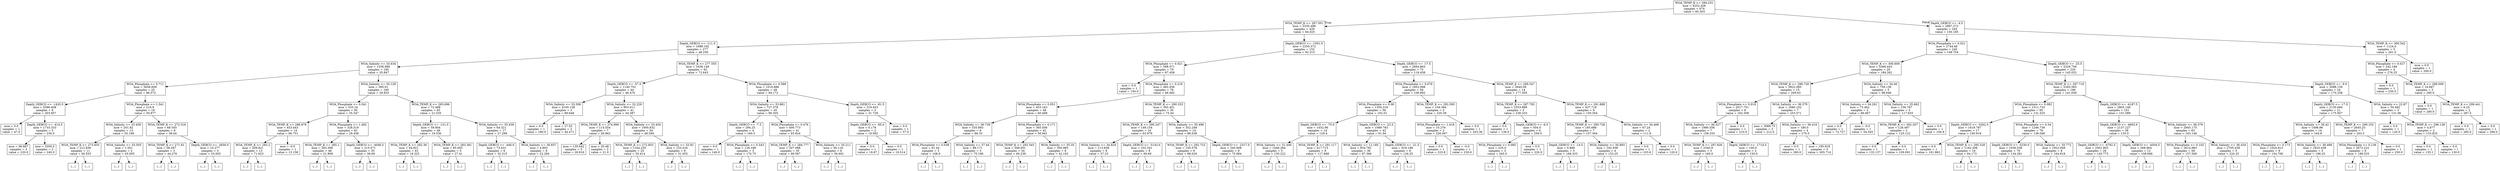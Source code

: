 digraph Tree {
node [shape=box] ;
0 [label="WOA_TEMP_K <= 294.231\nmse = 4252.428\nsamples = 674\nvalue = 95.303"] ;
1 [label="WOA_TEMP_K <= 287.501\nmse = 2335.489\nsamples = 429\nvalue = 64.025"] ;
0 -> 1 [labeldistance=2.5, labelangle=45, headlabel="True"] ;
2 [label="Depth_GEBCO <= -111.0\nmse = 1688.192\nsamples = 277\nvalue = 48.256"] ;
1 -> 2 ;
3 [label="WOA_Salinity <= 33.634\nmse = 1258.089\nsamples = 185\nvalue = 35.847"] ;
2 -> 3 ;
4 [label="WOA_Phosphate <= 0.711\nmse = 5658.609\nsamples = 25\nvalue = 86.572"] ;
3 -> 4 ;
5 [label="Depth_GEBCO <= -1420.5\nmse = 5586.408\nsamples = 6\nvalue = 203.857"] ;
4 -> 5 ;
6 [label="mse = 0.0\nsamples = 1\nvalue = 47.0"] ;
5 -> 6 ;
7 [label="Depth_GEBCO <= -414.5\nmse = 1733.333\nsamples = 5\nvalue = 230.0"] ;
5 -> 7 ;
8 [label="mse = 66.667\nsamples = 3\nvalue = 220.0"] ;
7 -> 8 ;
9 [label="mse = 3200.0\nsamples = 2\nvalue = 240.0"] ;
7 -> 9 ;
10 [label="WOA_Phosphate <= 1.541\nmse = 219.9\nsamples = 19\nvalue = 50.877"] ;
4 -> 10 ;
11 [label="WOA_Salinity <= 33.458\nmse = 201.82\nsamples = 13\nvalue = 55.196"] ;
10 -> 11 ;
12 [label="WOA_TEMP_K <= 273.835\nmse = 212.836\nsamples = 11\nvalue = 56.555"] ;
11 -> 12 ;
13 [label="(...)"] ;
12 -> 13 ;
16 [label="(...)"] ;
12 -> 16 ;
23 [label="WOA_Salinity <= 33.505\nmse = 1.501\nsamples = 2\nvalue = 45.005"] ;
11 -> 23 ;
24 [label="(...)"] ;
23 -> 24 ;
25 [label="(...)"] ;
23 -> 25 ;
26 [label="WOA_TEMP_K <= 272.316\nmse = 68.545\nsamples = 6\nvalue = 38.64"] ;
10 -> 26 ;
27 [label="WOA_TEMP_K <= 271.81\nmse = 58.287\nsamples = 3\nvalue = 44.276"] ;
26 -> 27 ;
28 [label="(...)"] ;
27 -> 28 ;
29 [label="(...)"] ;
27 -> 29 ;
30 [label="Depth_GEBCO <= -2656.0\nmse = 15.277\nsamples = 3\nvalue = 33.005"] ;
26 -> 30 ;
31 [label="(...)"] ;
30 -> 31 ;
32 [label="(...)"] ;
30 -> 32 ;
35 [label="WOA_Salinity <= 35.128\nmse = 395.01\nsamples = 160\nvalue = 29.833"] ;
3 -> 35 ;
36 [label="WOA_Phosphate <= 0.541\nmse = 533.16\nsamples = 95\nvalue = 35.347"] ;
35 -> 36 ;
37 [label="WOA_TEMP_K <= 286.879\nmse = 453.443\nsamples = 14\nvalue = 66.751"] ;
36 -> 37 ;
38 [label="WOA_TEMP_K <= 283.2\nmse = 209.821\nsamples = 13\nvalue = 71.623"] ;
37 -> 38 ;
39 [label="(...)"] ;
38 -> 39 ;
54 [label="(...)"] ;
38 -> 54 ;
63 [label="mse = -0.0\nsamples = 1\nvalue = 13.158"] ;
37 -> 63 ;
64 [label="WOA_Phosphate <= 1.492\nmse = 328.519\nsamples = 81\nvalue = 29.458"] ;
36 -> 64 ;
65 [label="WOA_TEMP_K <= 285.1\nmse = 293.396\nsamples = 46\nvalue = 21.809"] ;
64 -> 65 ;
66 [label="(...)"] ;
65 -> 66 ;
147 [label="(...)"] ;
65 -> 147 ;
152 [label="Depth_GEBCO <= -4046.5\nmse = 215.071\nsamples = 35\nvalue = 38.69"] ;
64 -> 152 ;
153 [label="(...)"] ;
152 -> 153 ;
176 [label="(...)"] ;
152 -> 176 ;
221 [label="WOA_TEMP_K <= 283.696\nmse = 72.488\nsamples = 65\nvalue = 21.535"] ;
35 -> 221 ;
222 [label="Depth_GEBCO <= -131.0\nmse = 59.804\nsamples = 48\nvalue = 19.536"] ;
221 -> 222 ;
223 [label="WOA_TEMP_K <= 282.36\nmse = 44.921\nsamples = 43\nvalue = 18.325"] ;
222 -> 223 ;
224 [label="(...)"] ;
223 -> 224 ;
225 [label="(...)"] ;
223 -> 225 ;
262 [label="WOA_TEMP_K <= 283.391\nmse = 85.005\nsamples = 5\nvalue = 27.41"] ;
222 -> 262 ;
263 [label="(...)"] ;
262 -> 263 ;
270 [label="(...)"] ;
262 -> 270 ;
271 [label="WOA_Salinity <= 35.439\nmse = 64.321\nsamples = 17\nvalue = 27.299"] ;
221 -> 271 ;
272 [label="Depth_GEBCO <= -446.0\nmse = 73.431\nsamples = 9\nvalue = 32.315"] ;
271 -> 272 ;
273 [label="(...)"] ;
272 -> 273 ;
282 [label="(...)"] ;
272 -> 282 ;
285 [label="WOA_Salinity <= 36.837\nmse = 4.893\nsamples = 8\nvalue = 22.284"] ;
271 -> 285 ;
286 [label="(...)"] ;
285 -> 286 ;
289 [label="(...)"] ;
285 -> 289 ;
296 [label="WOA_TEMP_K <= 277.555\nmse = 1636.148\nsamples = 92\nvalue = 72.643"] ;
2 -> 296 ;
297 [label="Depth_GEBCO <= -57.0\nmse = 1140.752\nsamples = 44\nvalue = 46.476"] ;
296 -> 297 ;
298 [label="WOA_Salinity <= 33.306\nmse = 4100.138\nsamples = 3\nvalue = 89.648"] ;
297 -> 298 ;
299 [label="mse = 0.0\nsamples = 1\nvalue = 180.0"] ;
298 -> 299 ;
300 [label="mse = 27.53\nsamples = 2\nvalue = 44.471"] ;
298 -> 300 ;
301 [label="WOA_Salinity <= 32.229\nmse = 903.011\nsamples = 41\nvalue = 44.387"] ;
297 -> 301 ;
302 [label="WOA_TEMP_K <= 274.999\nmse = 114.554\nsamples = 7\nvalue = 26.862"] ;
301 -> 302 ;
303 [label="mse = 130.642\nsamples = 5\nvalue = 28.816"] ;
302 -> 303 ;
304 [label="mse = 20.48\nsamples = 2\nvalue = 21.0"] ;
302 -> 304 ;
305 [label="WOA_Salinity <= 33.454\nmse = 1000.832\nsamples = 34\nvalue = 48.594"] ;
301 -> 305 ;
306 [label="WOA_TEMP_K <= 272.853\nmse = 1164.235\nsamples = 25\nvalue = 55.414"] ;
305 -> 306 ;
307 [label="(...)"] ;
306 -> 307 ;
312 [label="(...)"] ;
306 -> 312 ;
315 [label="WOA_Salinity <= 33.92\nmse = 153.416\nsamples = 9\nvalue = 31.055"] ;
305 -> 315 ;
316 [label="(...)"] ;
315 -> 316 ;
323 [label="(...)"] ;
315 -> 323 ;
324 [label="WOA_Phosphate <= 0.588\nmse = 1016.886\nsamples = 48\nvalue = 94.172"] ;
296 -> 324 ;
325 [label="WOA_Salinity <= 33.881\nmse = 727.379\nsamples = 45\nvalue = 99.305"] ;
324 -> 325 ;
326 [label="Depth_GEBCO <= -7.5\nmse = 294.25\nsamples = 4\nvalue = 160.5"] ;
325 -> 326 ;
327 [label="mse = 0.0\nsamples = 1\nvalue = 140.0"] ;
326 -> 327 ;
328 [label="WOA_Phosphate <= 0.543\nmse = 126.188\nsamples = 3\nvalue = 170.75"] ;
326 -> 328 ;
329 [label="(...)"] ;
328 -> 329 ;
332 [label="(...)"] ;
328 -> 332 ;
333 [label="WOA_Phosphate <= 0.476\nmse = 400.773\nsamples = 41\nvalue = 93.824"] ;
325 -> 333 ;
334 [label="WOA_TEMP_K <= 284.777\nmse = 207.088\nsamples = 35\nvalue = 99.587"] ;
333 -> 334 ;
335 [label="(...)"] ;
334 -> 335 ;
368 [label="(...)"] ;
334 -> 368 ;
381 [label="WOA_Salinity <= 35.211\nmse = 56.116\nsamples = 6\nvalue = 56.691"] ;
333 -> 381 ;
382 [label="(...)"] ;
381 -> 382 ;
391 [label="(...)"] ;
381 -> 391 ;
392 [label="Depth_GEBCO <= -81.5\nmse = 319.453\nsamples = 3\nvalue = 31.728"] ;
324 -> 392 ;
393 [label="Depth_GEBCO <= -95.0\nmse = 0.178\nsamples = 2\nvalue = 19.092"] ;
392 -> 393 ;
394 [label="mse = 0.0\nsamples = 1\nvalue = 18.67"] ;
393 -> 394 ;
395 [label="mse = 0.0\nsamples = 1\nvalue = 19.514"] ;
393 -> 395 ;
396 [label="mse = 0.0\nsamples = 1\nvalue = 57.0"] ;
392 -> 396 ;
397 [label="Depth_GEBCO <= -1591.0\nmse = 2250.372\nsamples = 152\nvalue = 92.315"] ;
1 -> 397 ;
398 [label="WOA_Phosphate <= 0.021\nmse = 588.571\nsamples = 79\nvalue = 67.458"] ;
397 -> 398 ;
399 [label="mse = 0.0\nsamples = 1\nvalue = 150.0"] ;
398 -> 399 ;
400 [label="WOA_Phosphate <= 0.218\nmse = 482.936\nsamples = 78\nvalue = 66.082"] ;
398 -> 400 ;
401 [label="WOA_Phosphate <= 0.051\nmse = 453.163\nsamples = 48\nvalue = 60.468"] ;
400 -> 401 ;
402 [label="WOA_Salinity <= 36.739\nmse = 335.893\nsamples = 6\nvalue = 86.33"] ;
401 -> 402 ;
403 [label="WOA_Phosphate <= 0.038\nmse = 91.44\nsamples = 3\nvalue = 108.6"] ;
402 -> 403 ;
404 [label="(...)"] ;
403 -> 404 ;
405 [label="(...)"] ;
403 -> 405 ;
408 [label="WOA_Salinity <= 37.44\nmse = 86.171\nsamples = 3\nvalue = 75.196"] ;
402 -> 408 ;
409 [label="(...)"] ;
408 -> 409 ;
410 [label="(...)"] ;
408 -> 410 ;
413 [label="WOA_Phosphate <= 0.171\nmse = 365.506\nsamples = 42\nvalue = 56.941"] ;
401 -> 413 ;
414 [label="WOA_TEMP_K <= 292.345\nmse = 308.931\nsamples = 34\nvalue = 60.239"] ;
413 -> 414 ;
415 [label="(...)"] ;
414 -> 415 ;
454 [label="(...)"] ;
414 -> 454 ;
473 [label="WOA_Salinity <= 35.35\nmse = 350.965\nsamples = 8\nvalue = 42.102"] ;
413 -> 473 ;
474 [label="(...)"] ;
473 -> 474 ;
479 [label="(...)"] ;
473 -> 479 ;
488 [label="WOA_TEMP_K <= 290.333\nmse = 392.451\nsamples = 30\nvalue = 75.44"] ;
400 -> 488 ;
489 [label="WOA_TEMP_K <= 290.247\nmse = 146.154\nsamples = 16\nvalue = 63.979"] ;
488 -> 489 ;
490 [label="WOA_Salinity <= 34.824\nmse = 113.838\nsamples = 8\nvalue = 57.23"] ;
489 -> 490 ;
491 [label="(...)"] ;
490 -> 491 ;
494 [label="(...)"] ;
490 -> 494 ;
505 [label="Depth_GEBCO <= -5143.0\nmse = 102.341\nsamples = 8\nvalue = 69.69"] ;
489 -> 505 ;
506 [label="(...)"] ;
505 -> 506 ;
507 [label="(...)"] ;
505 -> 507 ;
512 [label="WOA_Salinity <= 35.496\nmse = 352.248\nsamples = 14\nvalue = 88.538"] ;
488 -> 512 ;
513 [label="WOA_TEMP_K <= 292.723\nmse = 150.578\nsamples = 6\nvalue = 98.029"] ;
512 -> 513 ;
514 [label="(...)"] ;
513 -> 514 ;
519 [label="(...)"] ;
513 -> 519 ;
524 [label="Depth_GEBCO <= -2317.0\nmse = 340.908\nsamples = 8\nvalue = 75.884"] ;
512 -> 524 ;
525 [label="(...)"] ;
524 -> 525 ;
538 [label="(...)"] ;
524 -> 538 ;
539 [label="Depth_GEBCO <= -17.5\nmse = 2664.863\nsamples = 73\nvalue = 118.458"] ;
397 -> 539 ;
540 [label="WOA_Phosphate <= 0.679\nmse = 1852.998\nsamples = 59\nvalue = 106.892"] ;
539 -> 540 ;
541 [label="WOA_Phosphate <= 0.06\nmse = 1350.319\nsamples = 56\nvalue = 102.01"] ;
540 -> 541 ;
542 [label="Depth_GEBCO <= -75.0\nmse = 1032.96\nsamples = 14\nvalue = 129.4"] ;
541 -> 542 ;
543 [label="WOA_Salinity <= 31.446\nmse = 1449.284\nsamples = 5\nvalue = 150.222"] ;
542 -> 543 ;
544 [label="(...)"] ;
543 -> 544 ;
545 [label="(...)"] ;
543 -> 545 ;
550 [label="WOA_TEMP_K <= 291.117\nmse = 417.715\nsamples = 9\nvalue = 117.688"] ;
542 -> 550 ;
551 [label="(...)"] ;
550 -> 551 ;
552 [label="(...)"] ;
550 -> 552 ;
557 [label="Depth_GEBCO <= -23.5\nmse = 1089.783\nsamples = 42\nvalue = 91.94"] ;
541 -> 557 ;
558 [label="WOA_Salinity <= 12.185\nmse = 934.781\nsamples = 36\nvalue = 87.366"] ;
557 -> 558 ;
559 [label="(...)"] ;
558 -> 559 ;
560 [label="(...)"] ;
558 -> 560 ;
619 [label="Depth_GEBCO <= -21.5\nmse = 918.188\nsamples = 6\nvalue = 126.25"] ;
557 -> 619 ;
620 [label="(...)"] ;
619 -> 620 ;
623 [label="(...)"] ;
619 -> 623 ;
630 [label="WOA_TEMP_K <= 292.595\nmse = 104.384\nsamples = 3\nvalue = 220.39"] ;
540 -> 630 ;
631 [label="WOA_Phosphate <= 1.418\nmse = 10.276\nsamples = 2\nvalue = 226.067"] ;
630 -> 631 ;
632 [label="mse = 0.0\nsamples = 1\nvalue = 223.8"] ;
631 -> 632 ;
633 [label="mse = -0.0\nsamples = 1\nvalue = 230.6"] ;
631 -> 633 ;
634 [label="mse = 0.0\nsamples = 1\nvalue = 203.36"] ;
630 -> 634 ;
635 [label="WOA_TEMP_K <= 289.547\nmse = 2640.09\nsamples = 14\nvalue = 177.505"] ;
539 -> 635 ;
636 [label="WOA_TEMP_K <= 287.783\nmse = 2353.889\nsamples = 5\nvalue = 236.333"] ;
635 -> 636 ;
637 [label="mse = 0.0\nsamples = 1\nvalue = 138.0"] ;
636 -> 637 ;
638 [label="Depth_GEBCO <= -6.5\nmse = 504.0\nsamples = 4\nvalue = 256.0"] ;
636 -> 638 ;
639 [label="WOA_Phosphate <= 0.085\nmse = 225.0\nsamples = 3\nvalue = 265.0"] ;
638 -> 639 ;
640 [label="(...)"] ;
639 -> 640 ;
641 [label="(...)"] ;
639 -> 641 ;
642 [label="mse = 0.0\nsamples = 1\nvalue = 220.0"] ;
638 -> 642 ;
643 [label="WOA_TEMP_K <= 291.888\nmse = 437.718\nsamples = 9\nvalue = 150.354"] ;
635 -> 643 ;
644 [label="WOA_TEMP_K <= 290.728\nmse = 185.686\nsamples = 7\nvalue = 157.364"] ;
643 -> 644 ;
645 [label="Depth_GEBCO <= -14.5\nmse = 0.889\nsamples = 3\nvalue = 168.333"] ;
644 -> 645 ;
646 [label="(...)"] ;
645 -> 646 ;
647 [label="(...)"] ;
645 -> 647 ;
648 [label="WOA_Salinity <= 30.893\nmse = 192.938\nsamples = 4\nvalue = 153.25"] ;
644 -> 648 ;
649 [label="(...)"] ;
648 -> 649 ;
652 [label="(...)"] ;
648 -> 652 ;
655 [label="WOA_Salinity <= 34.406\nmse = 67.24\nsamples = 2\nvalue = 111.8"] ;
643 -> 655 ;
656 [label="mse = 0.0\nsamples = 1\nvalue = 103.6"] ;
655 -> 656 ;
657 [label="mse = 0.0\nsamples = 1\nvalue = 120.0"] ;
655 -> 657 ;
658 [label="Depth_GEBCO <= -4.5\nmse = 2887.272\nsamples = 245\nvalue = 150.185"] ;
0 -> 658 [labeldistance=2.5, labelangle=-45, headlabel="False"] ;
659 [label="WOA_Phosphate <= 0.021\nmse = 2744.48\nsamples = 240\nvalue = 148.704"] ;
658 -> 659 ;
660 [label="WOA_TEMP_K <= 300.609\nmse = 5366.443\nsamples = 20\nvalue = 184.262"] ;
659 -> 660 ;
661 [label="WOA_TEMP_K <= 298.726\nmse = 3922.085\nsamples = 15\nvalue = 209.63"] ;
660 -> 661 ;
662 [label="WOA_Phosphate <= 0.019\nmse = 2017.751\nsamples = 8\nvalue = 162.308"] ;
661 -> 662 ;
663 [label="WOA_Salinity <= 36.527\nmse = 1980.556\nsamples = 7\nvalue = 158.333"] ;
662 -> 663 ;
664 [label="WOA_TEMP_K <= 297.926\nmse = 2340.0\nsamples = 5\nvalue = 160.0"] ;
663 -> 664 ;
665 [label="(...)"] ;
664 -> 665 ;
666 [label="(...)"] ;
664 -> 666 ;
667 [label="Depth_GEBCO <= -1714.5\nmse = 100.0\nsamples = 2\nvalue = 150.0"] ;
663 -> 667 ;
668 [label="(...)"] ;
667 -> 668 ;
669 [label="(...)"] ;
667 -> 669 ;
670 [label="mse = 0.0\nsamples = 1\nvalue = 210.0"] ;
662 -> 670 ;
671 [label="WOA_Salinity <= 36.379\nmse = 1680.102\nsamples = 7\nvalue = 253.571"] ;
661 -> 671 ;
672 [label="mse = 3068.75\nsamples = 3\nvalue = 212.5"] ;
671 -> 672 ;
673 [label="WOA_Salinity <= 36.416\nmse = 180.0\nsamples = 4\nvalue = 270.0"] ;
671 -> 673 ;
674 [label="mse = 0.0\nsamples = 1\nvalue = 280.0"] ;
673 -> 674 ;
675 [label="mse = 195.918\nsamples = 3\nvalue = 265.714"] ;
673 -> 675 ;
676 [label="WOA_Salinity <= 34.46\nmse = 739.136\nsamples = 5\nvalue = 98.646"] ;
660 -> 676 ;
677 [label="WOA_Salinity <= 34.291\nmse = 73.462\nsamples = 2\nvalue = 66.667"] ;
676 -> 677 ;
678 [label="mse = 0.0\nsamples = 1\nvalue = 72.727"] ;
677 -> 678 ;
679 [label="mse = -0.0\nsamples = 1\nvalue = 54.545"] ;
677 -> 679 ;
680 [label="WOA_Salinity <= 35.662\nmse = 156.787\nsamples = 3\nvalue = 117.833"] ;
676 -> 680 ;
681 [label="WOA_TEMP_K <= 302.207\nmse = 128.497\nsamples = 2\nvalue = 125.122"] ;
680 -> 681 ;
682 [label="mse = 0.0\nsamples = 1\nvalue = 133.137"] ;
681 -> 682 ;
683 [label="mse = 0.0\nsamples = 1\nvalue = 109.091"] ;
681 -> 683 ;
684 [label="mse = 0.0\nsamples = 1\nvalue = 106.9"] ;
680 -> 684 ;
685 [label="Depth_GEBCO <= -25.5\nmse = 2329.756\nsamples = 220\nvalue = 145.032"] ;
659 -> 685 ;
686 [label="WOA_TEMP_K <= 297.716\nmse = 2265.565\nsamples = 196\nvalue = 141.658"] ;
685 -> 686 ;
687 [label="WOA_Phosphate <= 0.082\nmse = 1511.733\nsamples = 95\nvalue = 131.525"] ;
686 -> 687 ;
688 [label="Depth_GEBCO <= -5262.5\nmse = 1618.787\nsamples = 17\nvalue = 100.919"] ;
687 -> 688 ;
689 [label="mse = 0.0\nsamples = 1\nvalue = 181.862"] ;
688 -> 689 ;
690 [label="WOA_TEMP_K <= 295.528\nmse = 1162.206\nsamples = 16\nvalue = 94.173"] ;
688 -> 690 ;
691 [label="(...)"] ;
690 -> 691 ;
698 [label="(...)"] ;
690 -> 698 ;
717 [label="WOA_Phosphate <= 0.34\nmse = 1246.739\nsamples = 78\nvalue = 138.048"] ;
687 -> 717 ;
718 [label="Depth_GEBCO <= -5230.0\nmse = 1036.538\nsamples = 70\nvalue = 134.281"] ;
717 -> 718 ;
719 [label="(...)"] ;
718 -> 719 ;
722 [label="(...)"] ;
718 -> 722 ;
825 [label="WOA_Salinity <= 35.772\nmse = 1922.949\nsamples = 8\nvalue = 164.918"] ;
717 -> 825 ;
826 [label="(...)"] ;
825 -> 826 ;
835 [label="(...)"] ;
825 -> 835 ;
840 [label="Depth_GEBCO <= -4187.5\nmse = 2805.149\nsamples = 101\nvalue = 151.589"] ;
686 -> 840 ;
841 [label="Depth_GEBCO <= -4693.0\nmse = 2137.227\nsamples = 38\nvalue = 135.0"] ;
840 -> 841 ;
842 [label="Depth_GEBCO <= -4792.5\nmse = 2501.803\nsamples = 26\nvalue = 145.773"] ;
841 -> 842 ;
843 [label="(...)"] ;
842 -> 843 ;
886 [label="(...)"] ;
842 -> 886 ;
893 [label="Depth_GEBCO <= -4504.5\nmse = 268.864\nsamples = 12\nvalue = 108.666"] ;
841 -> 893 ;
894 [label="(...)"] ;
893 -> 894 ;
907 [label="(...)"] ;
893 -> 907 ;
914 [label="WOA_Salinity <= 36.379\nmse = 2945.175\nsamples = 63\nvalue = 163.146"] ;
840 -> 914 ;
915 [label="WOA_Phosphate <= 0.102\nmse = 2614.983\nsamples = 58\nvalue = 157.506"] ;
914 -> 915 ;
916 [label="(...)"] ;
915 -> 916 ;
939 [label="(...)"] ;
915 -> 939 ;
1018 [label="WOA_Salinity <= 36.434\nmse = 2705.438\nsamples = 5\nvalue = 220.25"] ;
914 -> 1018 ;
1019 [label="(...)"] ;
1018 -> 1019 ;
1022 [label="(...)"] ;
1018 -> 1022 ;
1025 [label="Depth_GEBCO <= -9.0\nmse = 2088.159\nsamples = 24\nvalue = 170.258"] ;
685 -> 1025 ;
1026 [label="Depth_GEBCO <= -17.0\nmse = 2130.694\nsamples = 21\nvalue = 175.857"] ;
1025 -> 1026 ;
1027 [label="WOA_Salinity <= 36.42\nmse = 1496.96\nsamples = 14\nvalue = 164.8"] ;
1026 -> 1027 ;
1028 [label="WOA_Phosphate <= 0.173\nmse = 1024.913\nsamples = 9\nvalue = 154.706"] ;
1027 -> 1028 ;
1029 [label="(...)"] ;
1028 -> 1029 ;
1036 [label="(...)"] ;
1028 -> 1036 ;
1037 [label="WOA_Salinity <= 36.489\nmse = 1823.438\nsamples = 5\nvalue = 186.25"] ;
1027 -> 1037 ;
1038 [label="(...)"] ;
1037 -> 1038 ;
1039 [label="(...)"] ;
1037 -> 1039 ;
1042 [label="WOA_TEMP_K <= 299.102\nmse = 2645.25\nsamples = 7\nvalue = 203.5"] ;
1026 -> 1042 ;
1043 [label="WOA_Phosphate <= 0.136\nmse = 2672.222\nsamples = 6\nvalue = 198.333"] ;
1042 -> 1043 ;
1044 [label="(...)"] ;
1043 -> 1044 ;
1045 [label="(...)"] ;
1043 -> 1045 ;
1048 [label="mse = 0.0\nsamples = 1\nvalue = 250.0"] ;
1042 -> 1048 ;
1049 [label="WOA_Salinity <= 22.87\nmse = 34.482\nsamples = 3\nvalue = 131.06"] ;
1025 -> 1049 ;
1050 [label="mse = 0.0\nsamples = 1\nvalue = 120.0"] ;
1049 -> 1050 ;
1051 [label="WOA_TEMP_K <= 296.138\nmse = 4.877\nsamples = 2\nvalue = 133.825"] ;
1049 -> 1051 ;
1052 [label="mse = 0.0\nsamples = 1\nvalue = 135.1"] ;
1051 -> 1052 ;
1053 [label="mse = 0.0\nsamples = 1\nvalue = 130.0"] ;
1051 -> 1053 ;
1054 [label="WOA_TEMP_K <= 300.542\nmse = 1124.0\nsamples = 5\nvalue = 261.0"] ;
658 -> 1054 ;
1055 [label="WOA_Phosphate <= 0.027\nmse = 242.188\nsamples = 4\nvalue = 276.25"] ;
1054 -> 1055 ;
1056 [label="mse = 0.0\nsamples = 1\nvalue = 250.0"] ;
1055 -> 1056 ;
1057 [label="WOA_TEMP_K <= 298.009\nmse = 16.667\nsamples = 3\nvalue = 285.0"] ;
1055 -> 1057 ;
1058 [label="mse = 0.0\nsamples = 1\nvalue = 280.0"] ;
1057 -> 1058 ;
1059 [label="WOA_TEMP_K <= 299.441\nmse = 6.25\nsamples = 2\nvalue = 287.5"] ;
1057 -> 1059 ;
1060 [label="mse = 0.0\nsamples = 1\nvalue = 285.0"] ;
1059 -> 1060 ;
1061 [label="mse = 0.0\nsamples = 1\nvalue = 290.0"] ;
1059 -> 1061 ;
1062 [label="mse = 0.0\nsamples = 1\nvalue = 200.0"] ;
1054 -> 1062 ;
}